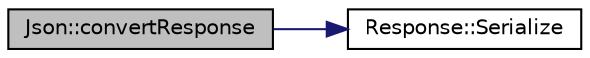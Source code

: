digraph "Json::convertResponse"
{
 // LATEX_PDF_SIZE
  edge [fontname="Helvetica",fontsize="10",labelfontname="Helvetica",labelfontsize="10"];
  node [fontname="Helvetica",fontsize="10",shape=record];
  rankdir="LR";
  Node1 [label="Json::convertResponse",height=0.2,width=0.4,color="black", fillcolor="grey75", style="filled", fontcolor="black",tooltip="Convert from Response.h to string json."];
  Node1 -> Node2 [color="midnightblue",fontsize="10",style="solid",fontname="Helvetica"];
  Node2 [label="Response::Serialize",height=0.2,width=0.4,color="black", fillcolor="white", style="filled",URL="$class_response.html#a972d3d1eb2f4c78c58c5f71a0a50562c",tooltip="Method for loading the object's information into a json."];
}
